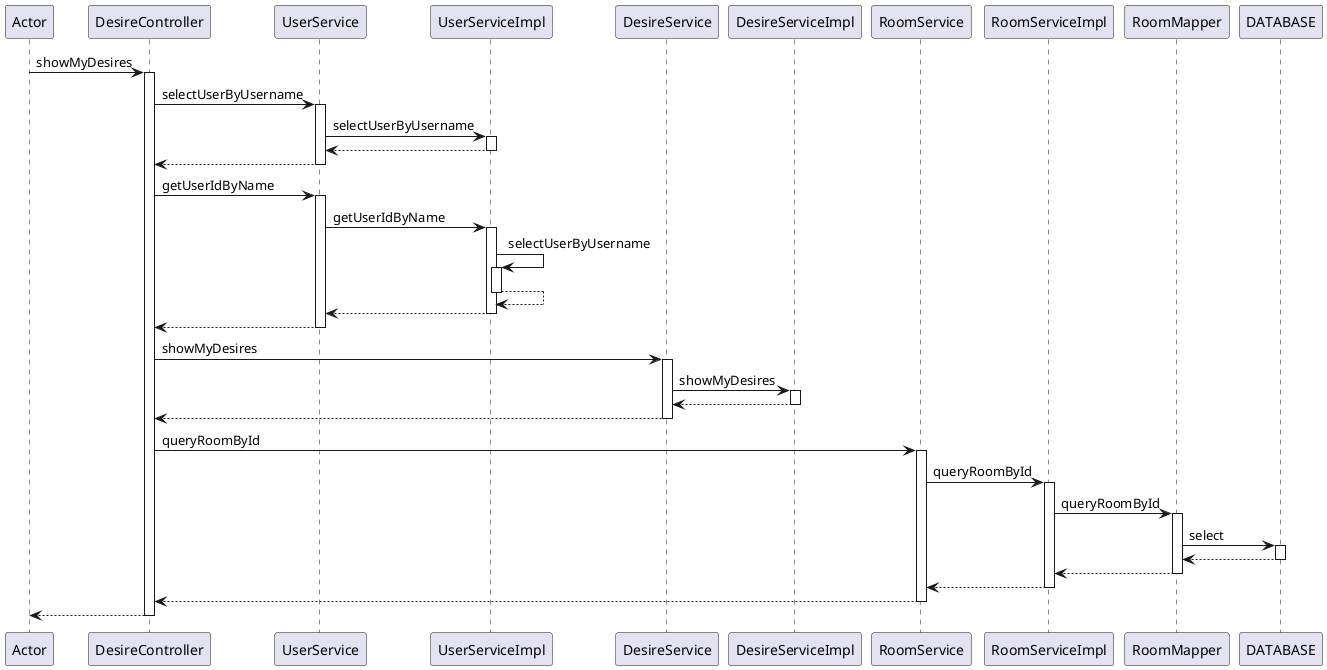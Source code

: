 @startuml
participant Actor
Actor -> DesireController : showMyDesires
activate DesireController
DesireController -> UserService : selectUserByUsername
activate UserService
UserService -> UserServiceImpl : selectUserByUsername
activate UserServiceImpl
UserServiceImpl --> UserService
deactivate UserServiceImpl
UserService --> DesireController
deactivate UserService
DesireController -> UserService : getUserIdByName
activate UserService
UserService -> UserServiceImpl : getUserIdByName
activate UserServiceImpl
UserServiceImpl -> UserServiceImpl : selectUserByUsername
activate UserServiceImpl
UserServiceImpl --> UserServiceImpl
deactivate UserServiceImpl
UserServiceImpl --> UserService
deactivate UserServiceImpl
UserService --> DesireController
deactivate UserService
DesireController -> DesireService : showMyDesires
activate DesireService
DesireService -> DesireServiceImpl : showMyDesires
activate DesireServiceImpl
DesireServiceImpl --> DesireService
deactivate DesireServiceImpl
DesireService --> DesireController
deactivate DesireService
DesireController -> RoomService : queryRoomById
activate RoomService
RoomService -> RoomServiceImpl : queryRoomById
activate RoomServiceImpl

RoomServiceImpl -> RoomMapper : queryRoomById
activate RoomMapper
RoomMapper -> DATABASE : select
activate DATABASE
DATABASE --> RoomMapper
deactivate DATABASE
RoomMapper --> RoomServiceImpl
deactivate RoomMapper

RoomServiceImpl --> RoomService
deactivate RoomServiceImpl
RoomService --> DesireController
deactivate RoomService
return
@enduml